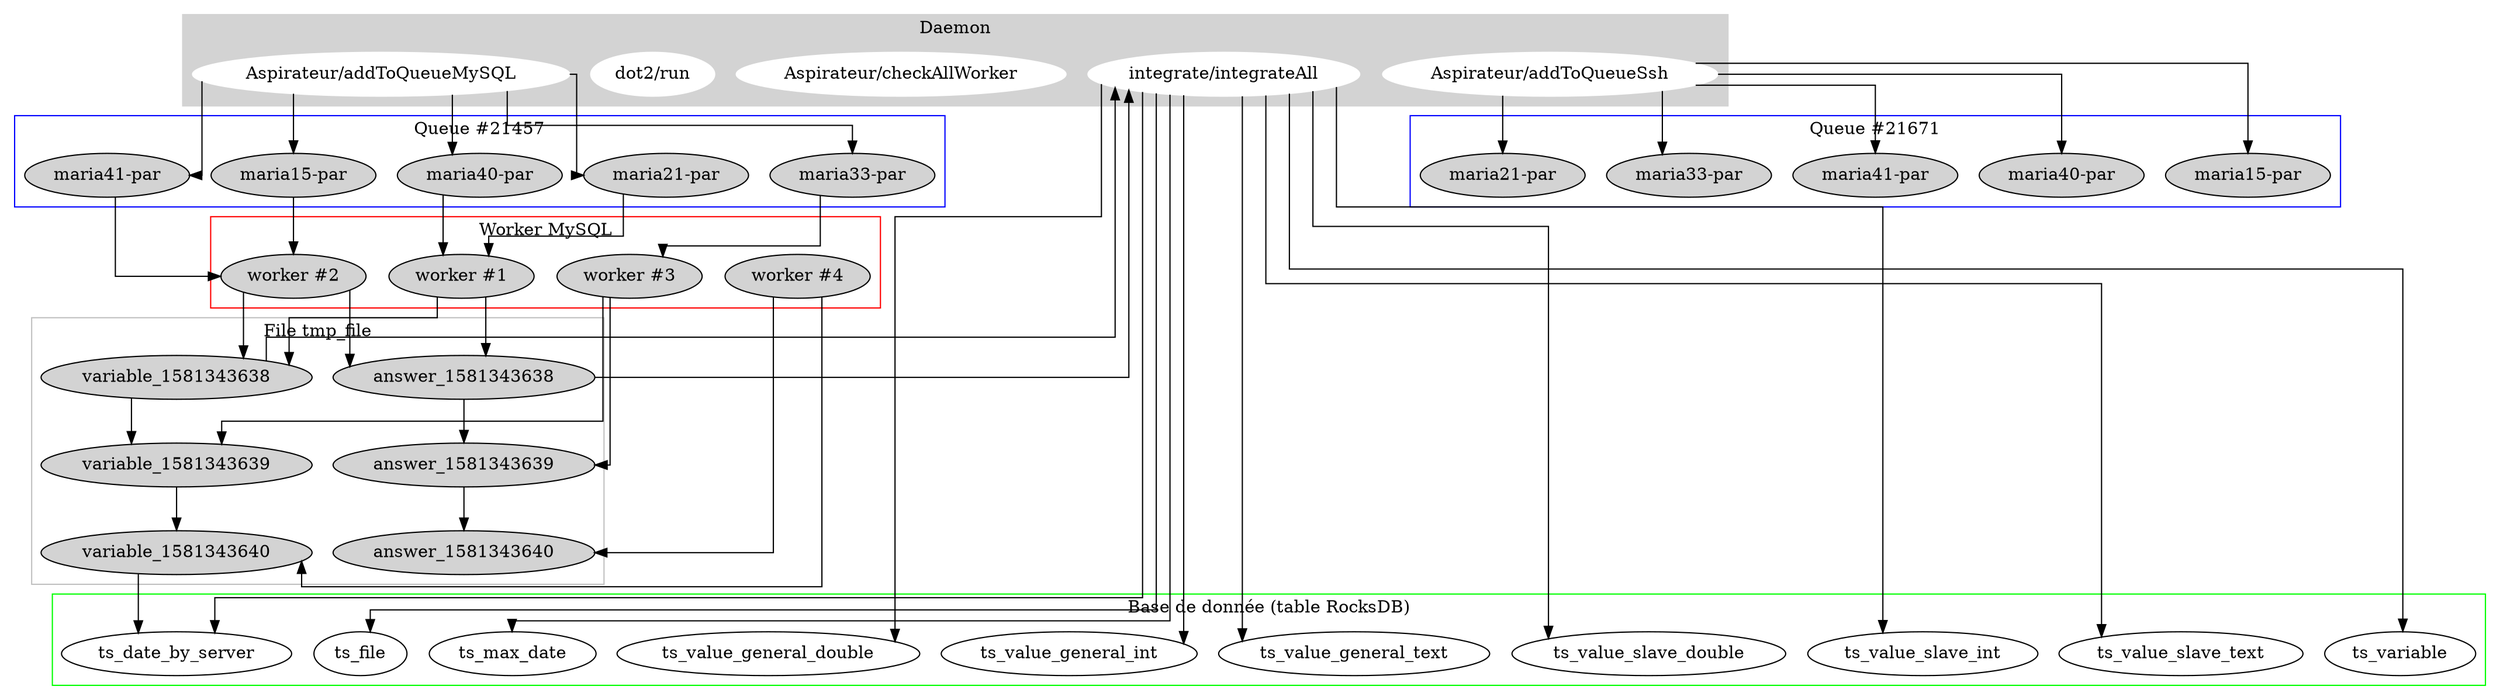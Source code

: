 digraph G {



splines=ortho;



  subgraph cluster_0 {
    style=filled;
    color=lightgrey;
    node [style=filled,color=white];
    a1 [label="Aspirateur/addToQueueMySQL"]
        a2 [label="Aspirateur/addToQueueSsh"]
        a3 [label="Aspirateur/checkAllWorker"]
        a4 [label="dot2/run"]
        a5 [label="integrate/integrateAll"]

    label = "Daemon";
  }

  subgraph cluster_1 {
    node [style=filled];
    b0 [label="maria40-par"]
    b1 [label="maria41-par"]
    b2 [label="maria33-par"]
    b3 [label="maria21-par"]
    b4 [label="maria15-par"]
    

    label = "   Queue #21457   ";
    color=blue
  }
  
  
    subgraph cluster_2 {
    node [style=filled];
    
        c0 [label="maria40-par"]
    c1 [label="maria41-par"]
    c2 [label="maria33-par"]
    c3 [label="maria21-par"]
    c4 [label="maria15-par"]

    label = "   Queue #21671   ";
    color=blue
  }
  
  

  a1 -> b0 [label=""];
a1 -> b1;
a1 -> b2;
a1 -> b3;
a1 -> b4;

a2 -> c0;
a2 -> c1;
a2 -> c2;
a2 -> c3;
a2 -> c4;



    subgraph cluster_3 {
    node [style=filled];
    
    d0 [label="worker #1"]
    d1 [label="worker #2"]
    d2 [label="worker #3"]
    d3 [label="worker #4"]

    label = "   Worker MySQL   ";
    color=red
  }


b0 -> d0;
b1 -> d1;
b2 -> d2;
b3 -> d0;
b4 -> d1;

    subgraph cluster_4 {
    node [style=filled];
    
    e0 [label="answer_1581343638"]
    e1 [label="answer_1581343639"]
    e2 [label="answer_1581343640"]
    e3 [label="variable_1581343638"]
    e4 [label="variable_1581343639"]
    e5 [label="variable_1581343640"]

    e0 -> e1 -> e2;
    e3 -> e4 -> e5;
    label = "   File tmp_file   ";
    color=grey
  }


d0 -> e0;
d1 -> e0
d0 -> e3;
d1 -> e3;
d2 -> e1;
d2 -> e4;
d3 -> e2;
d3 -> e5;


e0 -> a5;
e3 -> a5;

a5 -> f0;
a5 -> f1;
a5 -> f2;
a5 -> f3;
a5 -> f4;
a5 -> f5;
a5 -> f6;
a5 -> f7;
a5 -> f8;
a5 -> f9;

    subgraph cluster_5 {
    node [style=filled];
    
    f0 [label="ts_date_by_server"]
    f1 [label="ts_file"]
    f2 [label="ts_max_date"]
    f3 [label="ts_value_general_double"]
    f4 [label="ts_value_general_int"]
    f5 [label="ts_value_general_text"]
    f6 [label="ts_value_slave_double"]
    f7 [label="ts_value_slave_int"]
    f8 [label="ts_value_slave_text"]
    f9 [label="ts_variable"]

    label = "   Base de donnée (table RocksDB)   ";
    color=green
  }


e5 -> f0;

  #start [shape=Mdiamond];
  #end [shape=Msquare];
}

